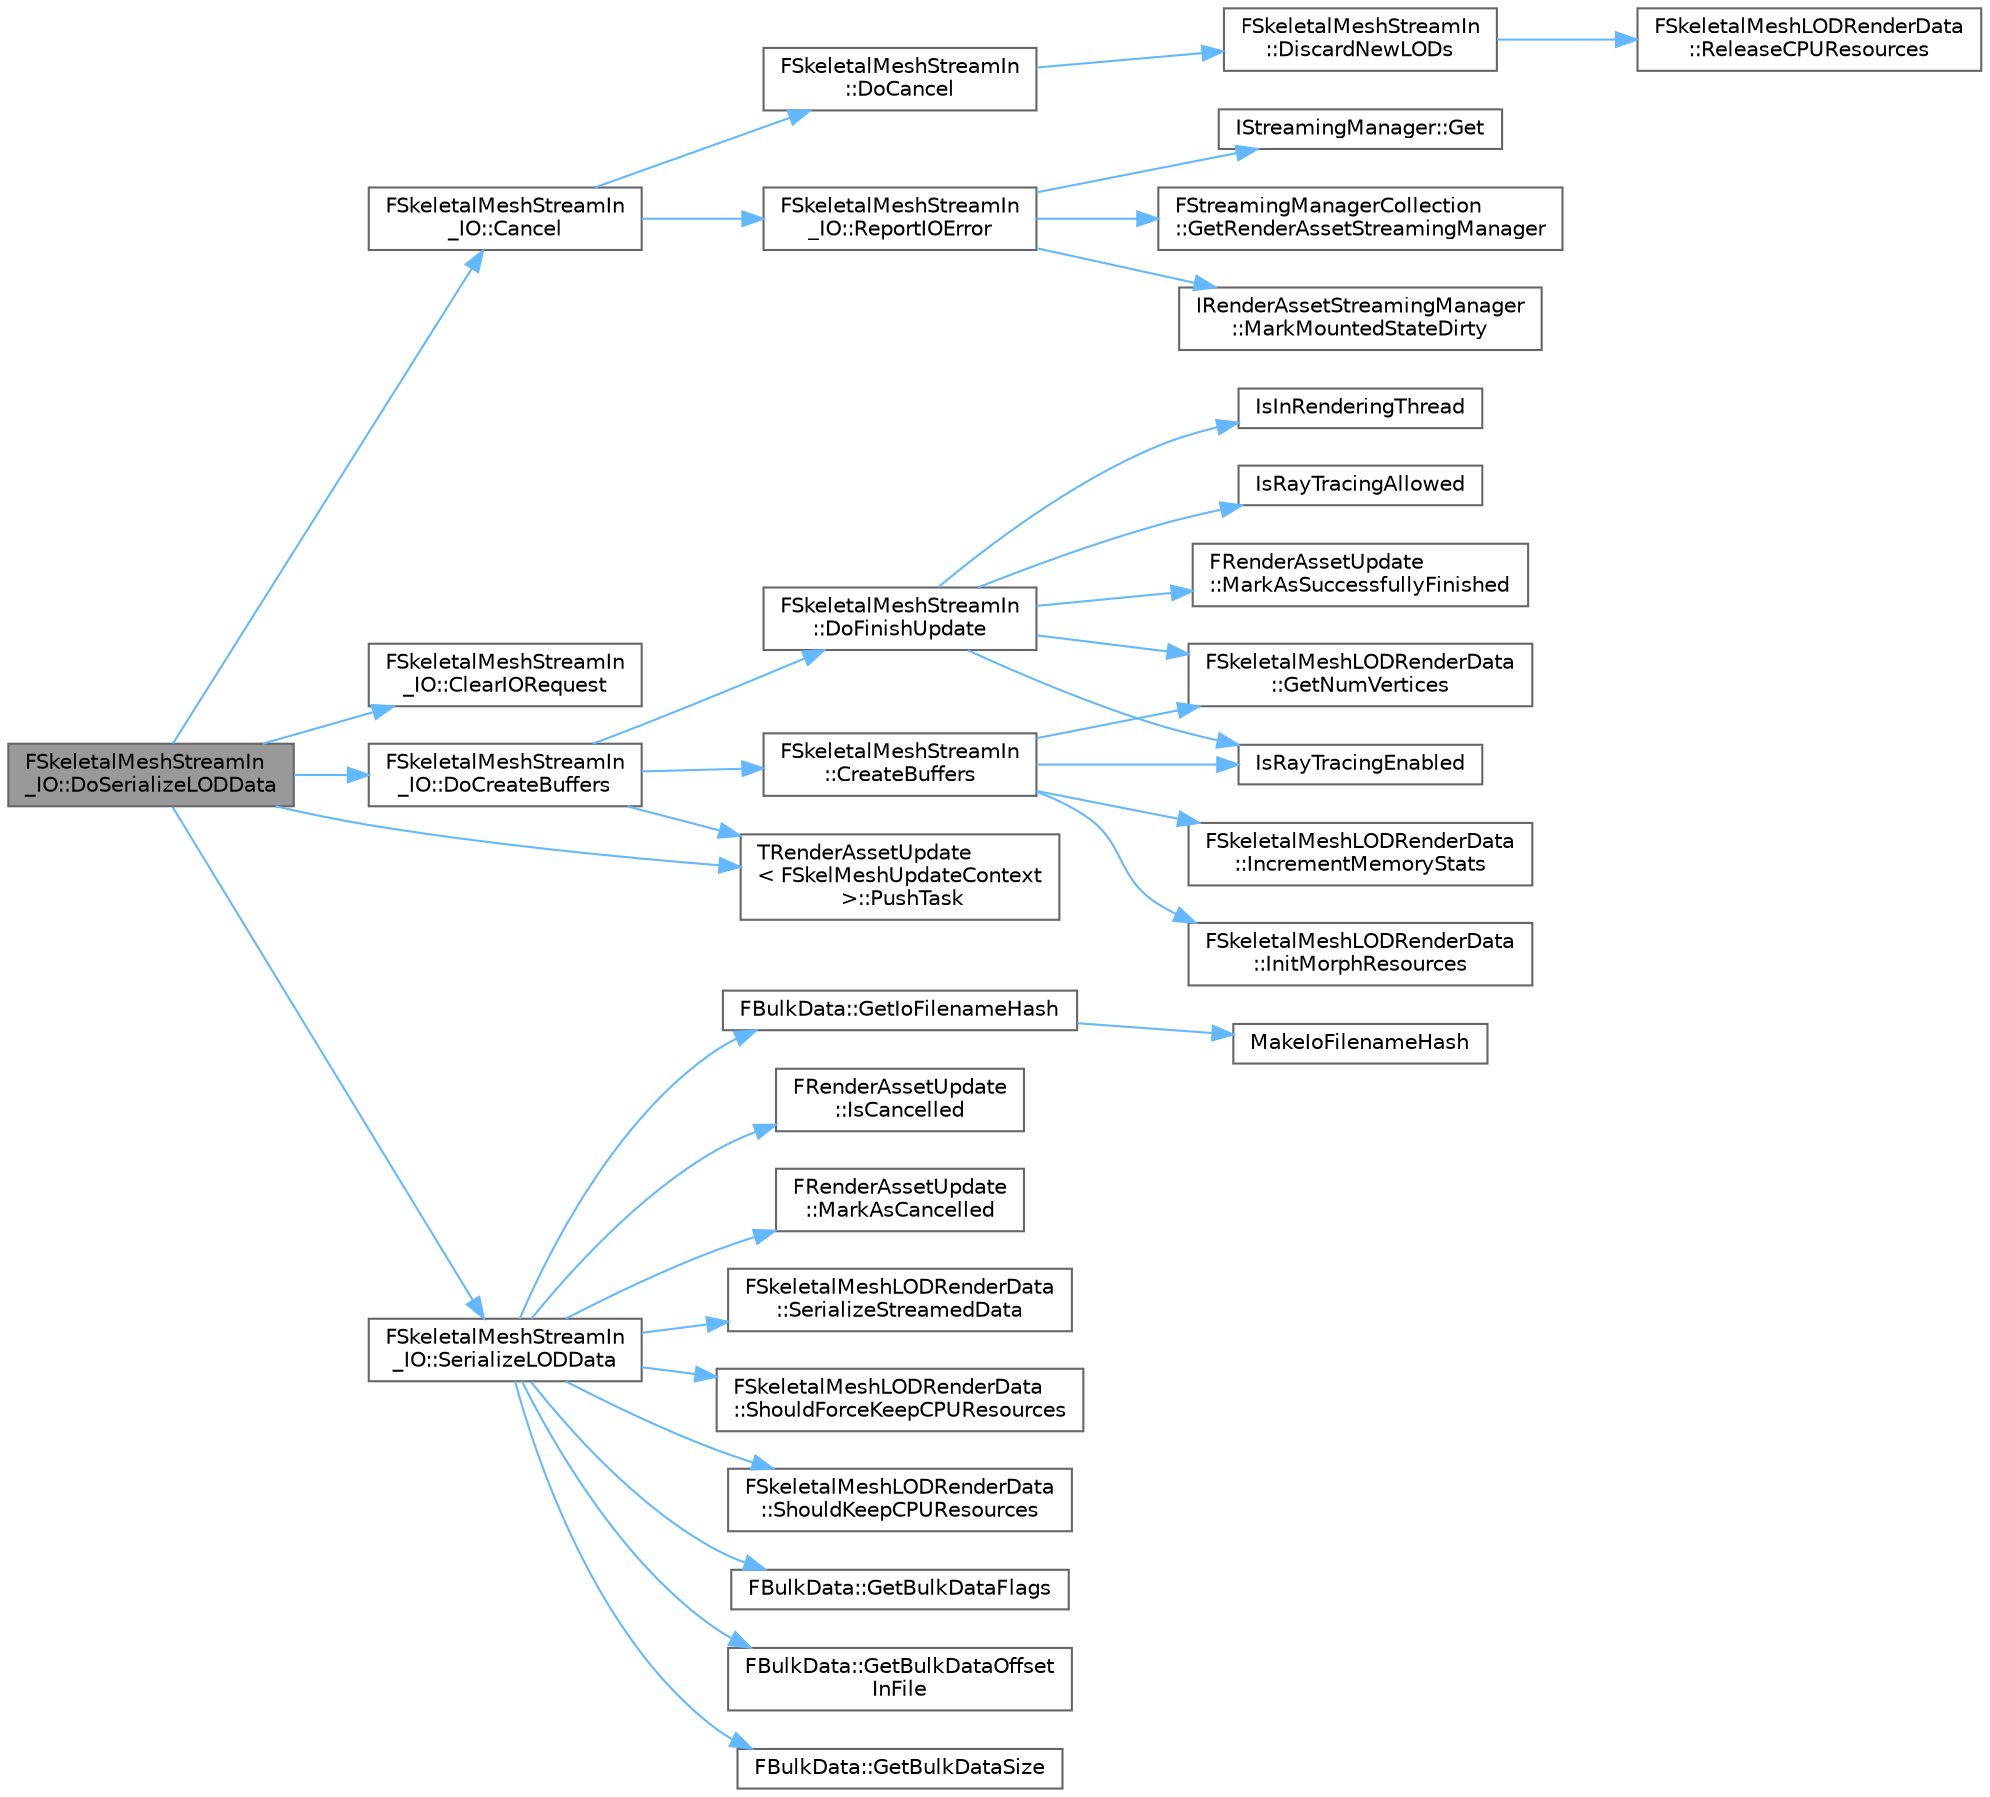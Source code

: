digraph "FSkeletalMeshStreamIn_IO::DoSerializeLODData"
{
 // INTERACTIVE_SVG=YES
 // LATEX_PDF_SIZE
  bgcolor="transparent";
  edge [fontname=Helvetica,fontsize=10,labelfontname=Helvetica,labelfontsize=10];
  node [fontname=Helvetica,fontsize=10,shape=box,height=0.2,width=0.4];
  rankdir="LR";
  Node1 [id="Node000001",label="FSkeletalMeshStreamIn\l_IO::DoSerializeLODData",height=0.2,width=0.4,color="gray40", fillcolor="grey60", style="filled", fontcolor="black",tooltip=" "];
  Node1 -> Node2 [id="edge1_Node000001_Node000002",color="steelblue1",style="solid",tooltip=" "];
  Node2 [id="Node000002",label="FSkeletalMeshStreamIn\l_IO::Cancel",height=0.2,width=0.4,color="grey40", fillcolor="white", style="filled",URL="$d3/d9e/classFSkeletalMeshStreamIn__IO.html#a0271d2ee171702c673c31271403eebc5",tooltip="Cancel and report IO error."];
  Node2 -> Node3 [id="edge2_Node000002_Node000003",color="steelblue1",style="solid",tooltip=" "];
  Node3 [id="Node000003",label="FSkeletalMeshStreamIn\l::DoCancel",height=0.2,width=0.4,color="grey40", fillcolor="white", style="filled",URL="$d7/d36/classFSkeletalMeshStreamIn.html#a84e8c060e709a8ccbdf1e6fcd3669603",tooltip="Discard streamed-in CPU data and intermediate RHI buffers."];
  Node3 -> Node4 [id="edge3_Node000003_Node000004",color="steelblue1",style="solid",tooltip=" "];
  Node4 [id="Node000004",label="FSkeletalMeshStreamIn\l::DiscardNewLODs",height=0.2,width=0.4,color="grey40", fillcolor="white", style="filled",URL="$d7/d36/classFSkeletalMeshStreamIn.html#a0f7c7f42a3d50ad445d19f08dbc64f71",tooltip="Discard newly streamed-in CPU data."];
  Node4 -> Node5 [id="edge4_Node000004_Node000005",color="steelblue1",style="solid",tooltip=" "];
  Node5 [id="Node000005",label="FSkeletalMeshLODRenderData\l::ReleaseCPUResources",height=0.2,width=0.4,color="grey40", fillcolor="white", style="filled",URL="$dd/d19/classFSkeletalMeshLODRenderData.html#ab732b7a622f0a6637c91573cd58fae31",tooltip="Releases the LOD's CPU render resources."];
  Node2 -> Node6 [id="edge5_Node000002_Node000006",color="steelblue1",style="solid",tooltip=" "];
  Node6 [id="Node000006",label="FSkeletalMeshStreamIn\l_IO::ReportIOError",height=0.2,width=0.4,color="grey40", fillcolor="white", style="filled",URL="$d3/d9e/classFSkeletalMeshStreamIn__IO.html#a471674333f1d889fea0bda8e52baa920",tooltip="Report IO errors if any."];
  Node6 -> Node7 [id="edge6_Node000006_Node000007",color="steelblue1",style="solid",tooltip=" "];
  Node7 [id="Node000007",label="IStreamingManager::Get",height=0.2,width=0.4,color="grey40", fillcolor="white", style="filled",URL="$d7/dca/structIStreamingManager.html#a434906ca435dfe49ff2b75f5e5cb2269",tooltip=" "];
  Node6 -> Node8 [id="edge7_Node000006_Node000008",color="steelblue1",style="solid",tooltip=" "];
  Node8 [id="Node000008",label="FStreamingManagerCollection\l::GetRenderAssetStreamingManager",height=0.2,width=0.4,color="grey40", fillcolor="white", style="filled",URL="$d2/d23/structFStreamingManagerCollection.html#a48be67124ca5c51d214db95b0d63dffa",tooltip="Get the streaming manager for textures and meshes."];
  Node6 -> Node9 [id="edge8_Node000006_Node000009",color="steelblue1",style="solid",tooltip=" "];
  Node9 [id="Node000009",label="IRenderAssetStreamingManager\l::MarkMountedStateDirty",height=0.2,width=0.4,color="grey40", fillcolor="white", style="filled",URL="$dd/d1e/structIRenderAssetStreamingManager.html#a922afbad4f17b4f1b3ad267a9aa93f11",tooltip="Notify the streamer that the mounted state of a file needs to be re-evaluated."];
  Node1 -> Node10 [id="edge9_Node000001_Node000010",color="steelblue1",style="solid",tooltip=" "];
  Node10 [id="Node000010",label="FSkeletalMeshStreamIn\l_IO::ClearIORequest",height=0.2,width=0.4,color="grey40", fillcolor="white", style="filled",URL="$d3/d9e/classFSkeletalMeshStreamIn__IO.html#ae18a293623cf60b2160796a4cd82211a",tooltip="Release IORequest and IOFileHandle."];
  Node1 -> Node11 [id="edge10_Node000001_Node000011",color="steelblue1",style="solid",tooltip=" "];
  Node11 [id="Node000011",label="FSkeletalMeshStreamIn\l_IO::DoCreateBuffers",height=0.2,width=0.4,color="grey40", fillcolor="white", style="filled",URL="$d3/d9e/classFSkeletalMeshStreamIn__IO.html#a25770a432a5bbf815598734069d3cbf4",tooltip=" "];
  Node11 -> Node12 [id="edge11_Node000011_Node000012",color="steelblue1",style="solid",tooltip=" "];
  Node12 [id="Node000012",label="FSkeletalMeshStreamIn\l::CreateBuffers",height=0.2,width=0.4,color="grey40", fillcolor="white", style="filled",URL="$d7/d36/classFSkeletalMeshStreamIn.html#a9fcba579bba67a4e597c98b65d0a1729",tooltip="Create buffers with new LOD data."];
  Node12 -> Node13 [id="edge12_Node000012_Node000013",color="steelblue1",style="solid",tooltip=" "];
  Node13 [id="Node000013",label="FSkeletalMeshLODRenderData\l::GetNumVertices",height=0.2,width=0.4,color="grey40", fillcolor="white", style="filled",URL="$dd/d19/classFSkeletalMeshLODRenderData.html#a25d979ce62a42d5329c1cc8ef238fd70",tooltip=" "];
  Node12 -> Node14 [id="edge13_Node000012_Node000014",color="steelblue1",style="solid",tooltip=" "];
  Node14 [id="Node000014",label="FSkeletalMeshLODRenderData\l::IncrementMemoryStats",height=0.2,width=0.4,color="grey40", fillcolor="white", style="filled",URL="$dd/d19/classFSkeletalMeshLODRenderData.html#afcacc0dacfe16f3b22397705508354ab",tooltip=" "];
  Node12 -> Node15 [id="edge14_Node000012_Node000015",color="steelblue1",style="solid",tooltip=" "];
  Node15 [id="Node000015",label="FSkeletalMeshLODRenderData\l::InitMorphResources",height=0.2,width=0.4,color="grey40", fillcolor="white", style="filled",URL="$dd/d19/classFSkeletalMeshLODRenderData.html#a46cae30aef3f6a873eba7b28334fa584",tooltip=" "];
  Node12 -> Node16 [id="edge15_Node000012_Node000016",color="steelblue1",style="solid",tooltip=" "];
  Node16 [id="Node000016",label="IsRayTracingEnabled",height=0.2,width=0.4,color="grey40", fillcolor="white", style="filled",URL="$d7/d1b/RenderUtils_8h.html#a81d0fc10ea6670334c1d97ccbe0387d3",tooltip=" "];
  Node11 -> Node17 [id="edge16_Node000011_Node000017",color="steelblue1",style="solid",tooltip=" "];
  Node17 [id="Node000017",label="FSkeletalMeshStreamIn\l::DoFinishUpdate",height=0.2,width=0.4,color="grey40", fillcolor="white", style="filled",URL="$d7/d36/classFSkeletalMeshStreamIn.html#acee9e0aae95b9244fdc45d13736ba12f",tooltip="Apply the new buffers (if not cancelled) and finish the update process."];
  Node17 -> Node13 [id="edge17_Node000017_Node000013",color="steelblue1",style="solid",tooltip=" "];
  Node17 -> Node18 [id="edge18_Node000017_Node000018",color="steelblue1",style="solid",tooltip=" "];
  Node18 [id="Node000018",label="IsInRenderingThread",height=0.2,width=0.4,color="grey40", fillcolor="white", style="filled",URL="$d5/d8c/CoreGlobals_8h.html#ad1dc9bdc37ca4a19c64d5ffb8bc877d0",tooltip=" "];
  Node17 -> Node19 [id="edge19_Node000017_Node000019",color="steelblue1",style="solid",tooltip=" "];
  Node19 [id="Node000019",label="IsRayTracingAllowed",height=0.2,width=0.4,color="grey40", fillcolor="white", style="filled",URL="$d7/d1b/RenderUtils_8h.html#a6900a943fcd3deaa8ae3291fa11fa82d",tooltip=" "];
  Node17 -> Node16 [id="edge20_Node000017_Node000016",color="steelblue1",style="solid",tooltip=" "];
  Node17 -> Node20 [id="edge21_Node000017_Node000020",color="steelblue1",style="solid",tooltip=" "];
  Node20 [id="Node000020",label="FRenderAssetUpdate\l::MarkAsSuccessfullyFinished",height=0.2,width=0.4,color="grey40", fillcolor="white", style="filled",URL="$d2/d05/classFRenderAssetUpdate.html#aa28293e912b46b56331848ba625913f8",tooltip=" "];
  Node11 -> Node21 [id="edge22_Node000011_Node000021",color="steelblue1",style="solid",tooltip=" "];
  Node21 [id="Node000021",label="TRenderAssetUpdate\l\< FSkelMeshUpdateContext\l \>::PushTask",height=0.2,width=0.4,color="grey40", fillcolor="white", style="filled",URL="$d9/d6e/classTRenderAssetUpdate.html#a8a166dce9efea97f205126e4a9f1025f",tooltip=" "];
  Node1 -> Node21 [id="edge23_Node000001_Node000021",color="steelblue1",style="solid",tooltip=" "];
  Node1 -> Node22 [id="edge24_Node000001_Node000022",color="steelblue1",style="solid",tooltip=" "];
  Node22 [id="Node000022",label="FSkeletalMeshStreamIn\l_IO::SerializeLODData",height=0.2,width=0.4,color="grey40", fillcolor="white", style="filled",URL="$d3/d9e/classFSkeletalMeshStreamIn__IO.html#a18408d001446bca9435003ad85f40259",tooltip="Serialize data of new LODs to corresponding FStaticMeshLODResources."];
  Node22 -> Node23 [id="edge25_Node000022_Node000023",color="steelblue1",style="solid",tooltip=" "];
  Node23 [id="Node000023",label="FBulkData::GetBulkDataFlags",height=0.2,width=0.4,color="grey40", fillcolor="white", style="filled",URL="$d4/d9b/classFBulkData.html#a90a6a3284887218895e48c4fb5b30271",tooltip="Gets the current bulk data flags."];
  Node22 -> Node24 [id="edge26_Node000022_Node000024",color="steelblue1",style="solid",tooltip=" "];
  Node24 [id="Node000024",label="FBulkData::GetBulkDataOffset\lInFile",height=0.2,width=0.4,color="grey40", fillcolor="white", style="filled",URL="$d4/d9b/classFBulkData.html#a69180d176136161178e1fe963fbab3f5",tooltip="Returns the offset into the file the bulk data is located at."];
  Node22 -> Node25 [id="edge27_Node000022_Node000025",color="steelblue1",style="solid",tooltip=" "];
  Node25 [id="Node000025",label="FBulkData::GetBulkDataSize",height=0.2,width=0.4,color="grey40", fillcolor="white", style="filled",URL="$d4/d9b/classFBulkData.html#a2ef4bbad2bbec9c6a1568176525d54b8",tooltip="Returns the size of the bulk data in bytes."];
  Node22 -> Node26 [id="edge28_Node000022_Node000026",color="steelblue1",style="solid",tooltip=" "];
  Node26 [id="Node000026",label="FBulkData::GetIoFilenameHash",height=0.2,width=0.4,color="grey40", fillcolor="white", style="filled",URL="$d4/d9b/classFBulkData.html#a33fc757dc2078b9fc0ca67c9d4b19d85",tooltip="Returns the io filename hash associated with this bulk data."];
  Node26 -> Node27 [id="edge29_Node000026_Node000027",color="steelblue1",style="solid",tooltip=" "];
  Node27 [id="Node000027",label="MakeIoFilenameHash",height=0.2,width=0.4,color="grey40", fillcolor="white", style="filled",URL="$d4/d8e/BulkData_8h.html#a08b64615c0991267311eff6941287f69",tooltip="Helpers to create the hash from a filename."];
  Node22 -> Node28 [id="edge30_Node000022_Node000028",color="steelblue1",style="solid",tooltip=" "];
  Node28 [id="Node000028",label="FRenderAssetUpdate\l::IsCancelled",height=0.2,width=0.4,color="grey40", fillcolor="white", style="filled",URL="$d2/d05/classFRenderAssetUpdate.html#a22b03a54aaee8376d978b0fc3fdecfd8",tooltip="Returns whether the task was aborted through Abort() or cancelled."];
  Node22 -> Node29 [id="edge31_Node000022_Node000029",color="steelblue1",style="solid",tooltip=" "];
  Node29 [id="Node000029",label="FRenderAssetUpdate\l::MarkAsCancelled",height=0.2,width=0.4,color="grey40", fillcolor="white", style="filled",URL="$d2/d05/classFRenderAssetUpdate.html#afd4d330f42a18809236abd95da16e404",tooltip="Set the task state as cancelled."];
  Node22 -> Node30 [id="edge32_Node000022_Node000030",color="steelblue1",style="solid",tooltip=" "];
  Node30 [id="Node000030",label="FSkeletalMeshLODRenderData\l::SerializeStreamedData",height=0.2,width=0.4,color="grey40", fillcolor="white", style="filled",URL="$dd/d19/classFSkeletalMeshLODRenderData.html#a3a4e02555425957654de4804e965dec8",tooltip="Serialize the portion of data that might be streamed."];
  Node22 -> Node31 [id="edge33_Node000022_Node000031",color="steelblue1",style="solid",tooltip=" "];
  Node31 [id="Node000031",label="FSkeletalMeshLODRenderData\l::ShouldForceKeepCPUResources",height=0.2,width=0.4,color="grey40", fillcolor="white", style="filled",URL="$dd/d19/classFSkeletalMeshLODRenderData.html#a65f32f838b1b1a69350ae08bad866ebe",tooltip=" "];
  Node22 -> Node32 [id="edge34_Node000022_Node000032",color="steelblue1",style="solid",tooltip=" "];
  Node32 [id="Node000032",label="FSkeletalMeshLODRenderData\l::ShouldKeepCPUResources",height=0.2,width=0.4,color="grey40", fillcolor="white", style="filled",URL="$dd/d19/classFSkeletalMeshLODRenderData.html#a2c949af5cdec902124a0f28a04ca2930",tooltip=" "];
}
